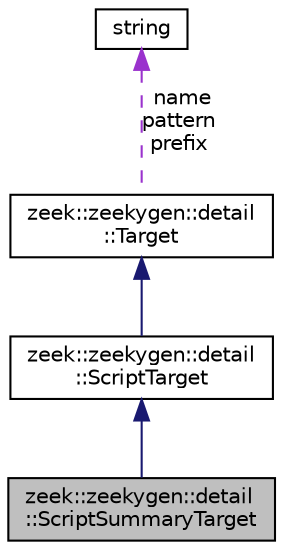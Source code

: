 digraph "zeek::zeekygen::detail::ScriptSummaryTarget"
{
 // LATEX_PDF_SIZE
  edge [fontname="Helvetica",fontsize="10",labelfontname="Helvetica",labelfontsize="10"];
  node [fontname="Helvetica",fontsize="10",shape=record];
  Node1 [label="zeek::zeekygen::detail\l::ScriptSummaryTarget",height=0.2,width=0.4,color="black", fillcolor="grey75", style="filled", fontcolor="black",tooltip=" "];
  Node2 -> Node1 [dir="back",color="midnightblue",fontsize="10",style="solid",fontname="Helvetica"];
  Node2 [label="zeek::zeekygen::detail\l::ScriptTarget",height=0.2,width=0.4,color="black", fillcolor="white", style="filled",URL="$d9/d11/classzeek_1_1zeekygen_1_1detail_1_1ScriptTarget.html",tooltip=" "];
  Node3 -> Node2 [dir="back",color="midnightblue",fontsize="10",style="solid",fontname="Helvetica"];
  Node3 [label="zeek::zeekygen::detail\l::Target",height=0.2,width=0.4,color="black", fillcolor="white", style="filled",URL="$d8/db4/classzeek_1_1zeekygen_1_1detail_1_1Target.html",tooltip=" "];
  Node4 -> Node3 [dir="back",color="darkorchid3",fontsize="10",style="dashed",label=" name\npattern\nprefix" ,fontname="Helvetica"];
  Node4 [label="string",height=0.2,width=0.4,color="black", fillcolor="white", style="filled",tooltip=" "];
}
